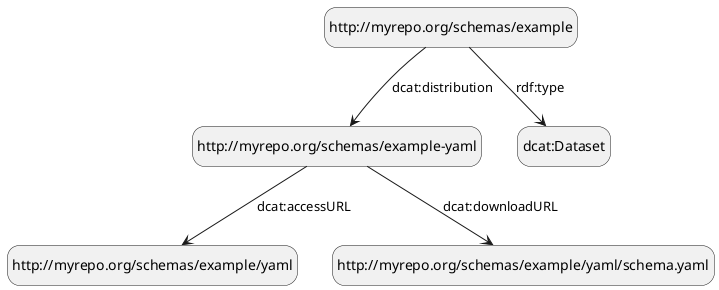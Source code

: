 @startuml
'https://plantuml.com/state-diagram

hide empty description

state "http://myrepo.org/schemas/example" as ds
state "http://myrepo.org/schemas/example-yaml" as dist
state "http://myrepo.org/schemas/example/yaml" as acc
state "http://myrepo.org/schemas/example/yaml/schema.yaml" as dwnld

ds --> dcat:Dataset: rdf:type
ds --> dist: dcat:distribution

dist --> acc: dcat:accessURL
dist --> dwnld: dcat:downloadURL

@enduml
